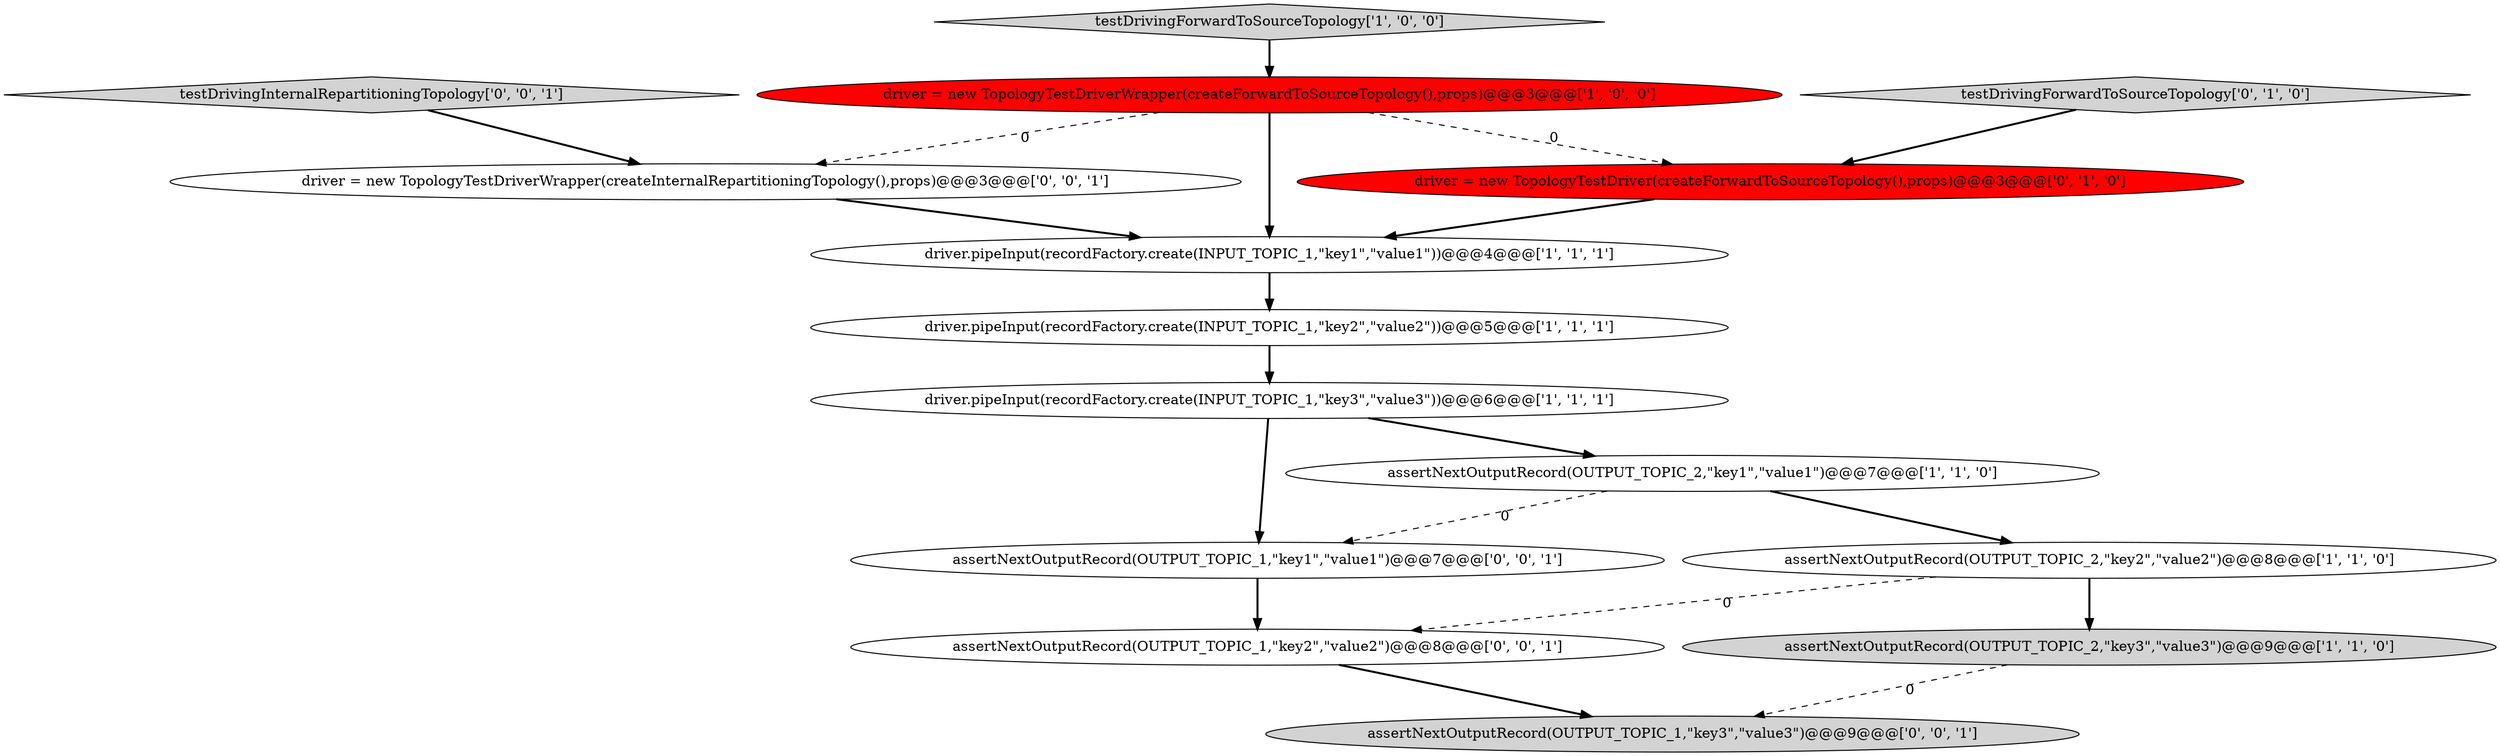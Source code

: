 digraph {
2 [style = filled, label = "driver.pipeInput(recordFactory.create(INPUT_TOPIC_1,\"key1\",\"value1\"))@@@4@@@['1', '1', '1']", fillcolor = white, shape = ellipse image = "AAA0AAABBB1BBB"];
11 [style = filled, label = "assertNextOutputRecord(OUTPUT_TOPIC_1,\"key2\",\"value2\")@@@8@@@['0', '0', '1']", fillcolor = white, shape = ellipse image = "AAA0AAABBB3BBB"];
12 [style = filled, label = "driver = new TopologyTestDriverWrapper(createInternalRepartitioningTopology(),props)@@@3@@@['0', '0', '1']", fillcolor = white, shape = ellipse image = "AAA0AAABBB3BBB"];
13 [style = filled, label = "assertNextOutputRecord(OUTPUT_TOPIC_1,\"key1\",\"value1\")@@@7@@@['0', '0', '1']", fillcolor = white, shape = ellipse image = "AAA0AAABBB3BBB"];
5 [style = filled, label = "assertNextOutputRecord(OUTPUT_TOPIC_2,\"key1\",\"value1\")@@@7@@@['1', '1', '0']", fillcolor = white, shape = ellipse image = "AAA0AAABBB1BBB"];
4 [style = filled, label = "testDrivingForwardToSourceTopology['1', '0', '0']", fillcolor = lightgray, shape = diamond image = "AAA0AAABBB1BBB"];
14 [style = filled, label = "testDrivingInternalRepartitioningTopology['0', '0', '1']", fillcolor = lightgray, shape = diamond image = "AAA0AAABBB3BBB"];
1 [style = filled, label = "assertNextOutputRecord(OUTPUT_TOPIC_2,\"key3\",\"value3\")@@@9@@@['1', '1', '0']", fillcolor = lightgray, shape = ellipse image = "AAA0AAABBB1BBB"];
6 [style = filled, label = "driver.pipeInput(recordFactory.create(INPUT_TOPIC_1,\"key3\",\"value3\"))@@@6@@@['1', '1', '1']", fillcolor = white, shape = ellipse image = "AAA0AAABBB1BBB"];
0 [style = filled, label = "driver = new TopologyTestDriverWrapper(createForwardToSourceTopology(),props)@@@3@@@['1', '0', '0']", fillcolor = red, shape = ellipse image = "AAA1AAABBB1BBB"];
7 [style = filled, label = "driver.pipeInput(recordFactory.create(INPUT_TOPIC_1,\"key2\",\"value2\"))@@@5@@@['1', '1', '1']", fillcolor = white, shape = ellipse image = "AAA0AAABBB1BBB"];
10 [style = filled, label = "assertNextOutputRecord(OUTPUT_TOPIC_1,\"key3\",\"value3\")@@@9@@@['0', '0', '1']", fillcolor = lightgray, shape = ellipse image = "AAA0AAABBB3BBB"];
9 [style = filled, label = "driver = new TopologyTestDriver(createForwardToSourceTopology(),props)@@@3@@@['0', '1', '0']", fillcolor = red, shape = ellipse image = "AAA1AAABBB2BBB"];
8 [style = filled, label = "testDrivingForwardToSourceTopology['0', '1', '0']", fillcolor = lightgray, shape = diamond image = "AAA0AAABBB2BBB"];
3 [style = filled, label = "assertNextOutputRecord(OUTPUT_TOPIC_2,\"key2\",\"value2\")@@@8@@@['1', '1', '0']", fillcolor = white, shape = ellipse image = "AAA0AAABBB1BBB"];
5->13 [style = dashed, label="0"];
5->3 [style = bold, label=""];
6->5 [style = bold, label=""];
12->2 [style = bold, label=""];
2->7 [style = bold, label=""];
0->9 [style = dashed, label="0"];
0->12 [style = dashed, label="0"];
1->10 [style = dashed, label="0"];
3->1 [style = bold, label=""];
9->2 [style = bold, label=""];
13->11 [style = bold, label=""];
11->10 [style = bold, label=""];
6->13 [style = bold, label=""];
14->12 [style = bold, label=""];
3->11 [style = dashed, label="0"];
7->6 [style = bold, label=""];
4->0 [style = bold, label=""];
0->2 [style = bold, label=""];
8->9 [style = bold, label=""];
}
